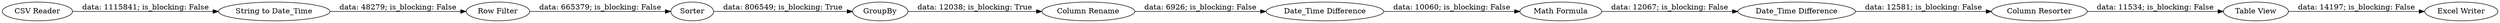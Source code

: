 digraph {
	"1761295116502327542_42" [label=Sorter]
	"1761295116502327542_43" [label="Date_Time Difference"]
	"1761295116502327542_48" [label="Excel Writer"]
	"1761295116502327542_3" [label=GroupBy]
	"1761295116502327542_33" [label="Date_Time Difference"]
	"1761295116502327542_28" [label="Column Rename"]
	"1761295116502327542_1" [label="CSV Reader"]
	"1761295116502327542_51" [label="Column Resorter"]
	"1761295116502327542_49" [label="Math Formula"]
	"1761295116502327542_2" [label="String to Date_Time"]
	"1761295116502327542_41" [label="Table View"]
	"1761295116502327542_50" [label="Row Filter"]
	"1761295116502327542_1" -> "1761295116502327542_2" [label="data: 1115841; is_blocking: False"]
	"1761295116502327542_28" -> "1761295116502327542_43" [label="data: 6926; is_blocking: False"]
	"1761295116502327542_50" -> "1761295116502327542_42" [label="data: 665379; is_blocking: False"]
	"1761295116502327542_2" -> "1761295116502327542_50" [label="data: 48279; is_blocking: False"]
	"1761295116502327542_3" -> "1761295116502327542_28" [label="data: 12038; is_blocking: True"]
	"1761295116502327542_49" -> "1761295116502327542_33" [label="data: 12067; is_blocking: False"]
	"1761295116502327542_51" -> "1761295116502327542_41" [label="data: 11534; is_blocking: False"]
	"1761295116502327542_41" -> "1761295116502327542_48" [label="data: 14197; is_blocking: False"]
	"1761295116502327542_42" -> "1761295116502327542_3" [label="data: 806549; is_blocking: True"]
	"1761295116502327542_33" -> "1761295116502327542_51" [label="data: 12581; is_blocking: False"]
	"1761295116502327542_43" -> "1761295116502327542_49" [label="data: 10060; is_blocking: False"]
	rankdir=LR
}
